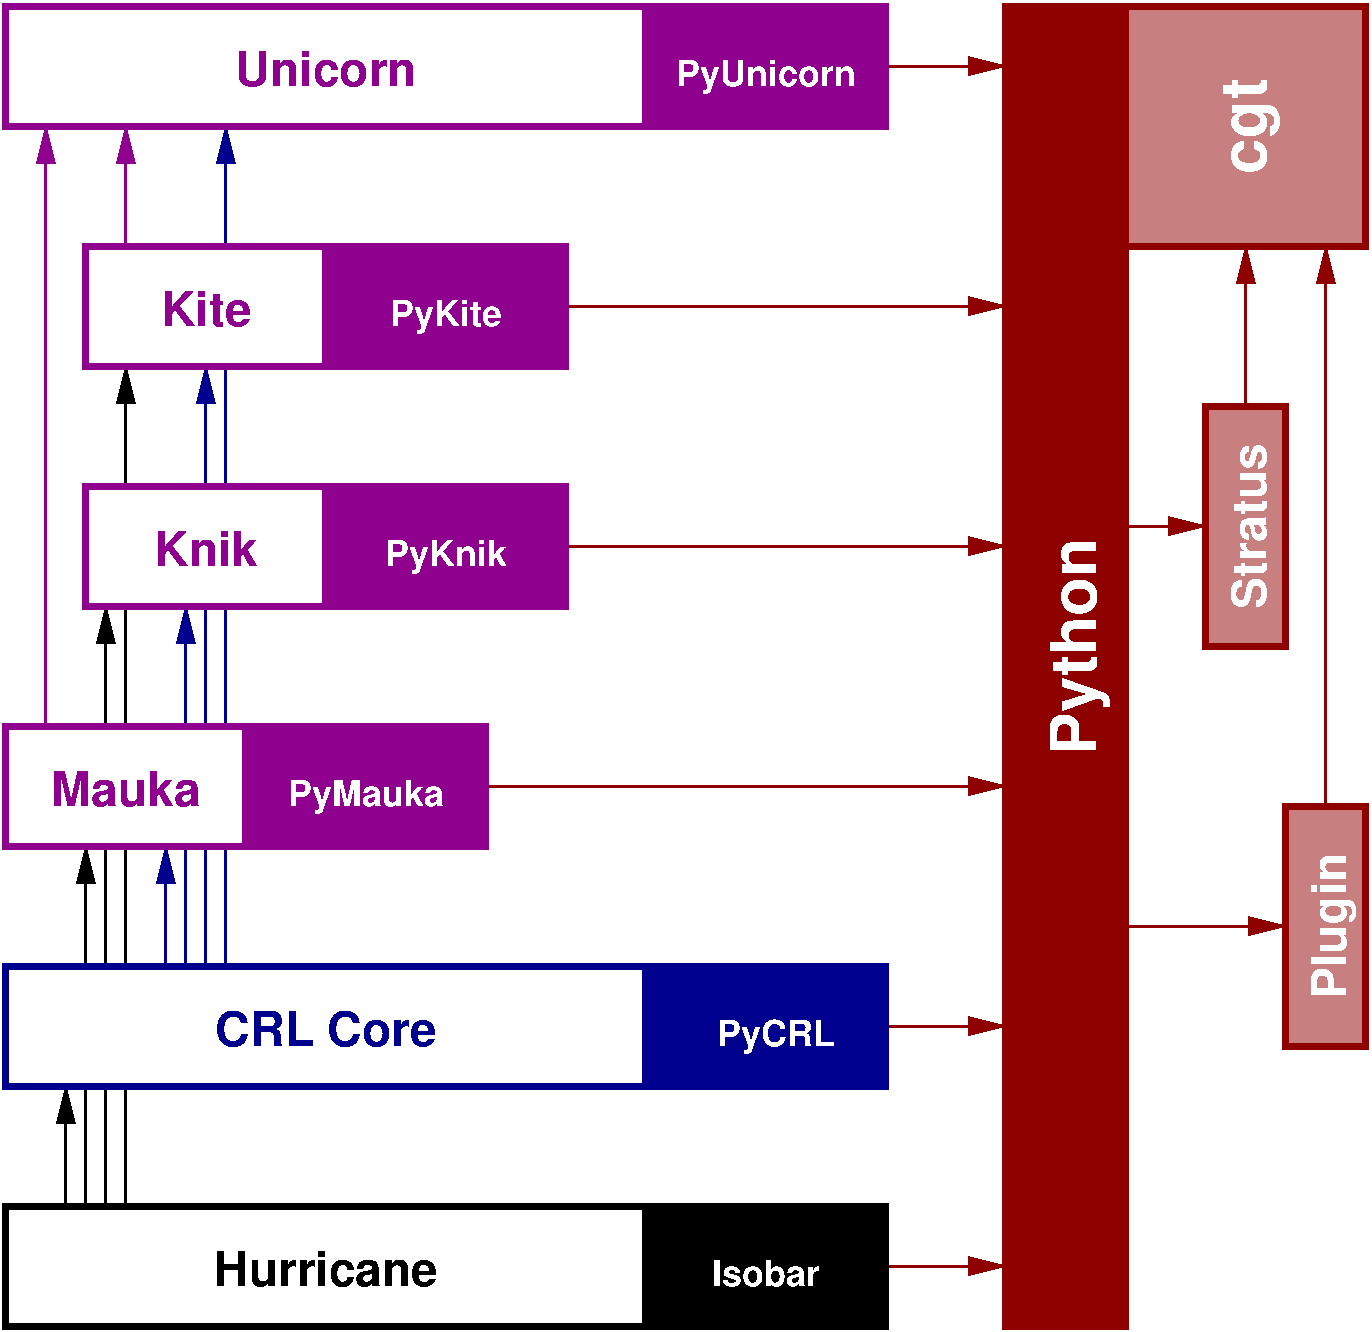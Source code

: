 #FIG 3.2  Produced by xfig version 3.2.5a
Landscape
Center
Inches
Letter  
70.00
Single
-2
1200 2
2 2 0 4 8 8 60 -1 41 0.000 0 0 -1 0 0 5
	 9000 6000 10800 6000 10800 6900 9000 6900 9000 6000
2 2 0 4 8 7 60 -1 20 0.000 0 0 -1 0 0 5
	 4200 6000 9000 6000 9000 6900 4200 6900 4200 6000
2 1 0 2 21 7 70 -1 -1 0.000 0 0 -1 1 0 2
	1 1 2.00 120.00 240.00
	 4500 4200 4500 -300
2 1 0 2 21 7 70 -1 -1 0.000 0 0 -1 1 0 2
	1 1 2.00 120.00 240.00
	 5100 600 5100 -300
2 1 0 2 8 7 70 -1 -1 0.000 0 0 -1 1 0 2
	1 1 2.00 120.00 240.00
	 5400 6000 5400 5100
2 1 0 2 8 7 70 -1 -1 0.000 0 0 -1 1 0 2
	1 1 2.00 120.00 240.00
	 5550 6000 5550 3300
2 1 0 2 0 7 70 -1 -1 0.000 0 0 -1 1 0 2
	1 1 2.00 120.00 240.00
	 4800 7800 4800 5100
2 1 0 2 0 7 70 -1 -1 0.000 0 0 -1 1 0 2
	1 1 2.00 120.00 240.00
	 4650 7800 4650 6900
2 1 0 2 18 5 70 -1 -1 0.000 0 0 -1 1 0 2
	1 1 2.00 120.00 240.00
	 10800 8250 11700 8250
2 1 0 2 18 5 70 -1 -1 0.000 0 0 -1 1 0 2
	1 1 2.00 120.00 240.00
	 10800 6450 11700 6450
2 1 0 2 18 5 70 -1 -1 0.000 0 0 -1 1 0 2
	1 1 2.00 120.00 240.00
	 7800 4650 11700 4650
2 1 0 2 18 5 70 -1 -1 0.000 0 0 -1 1 0 2
	1 1 2.00 120.00 240.00
	 8400 2850 11700 2850
2 1 0 2 18 5 70 -1 -1 0.000 0 0 -1 1 0 2
	1 1 2.00 120.00 240.00
	 8400 1050 11700 1050
2 1 0 2 18 5 70 -1 -1 0.000 0 0 -1 1 0 2
	1 1 2.00 120.00 240.00
	 10800 -750 11700 -750
2 1 0 2 18 5 70 -1 -1 0.000 0 0 -1 1 0 2
	1 1 2.00 120.00 240.00
	 12600 5700 13800 5700
2 1 0 2 18 5 70 -1 -1 0.000 0 0 -1 1 0 2
	1 1 2.00 120.00 240.00
	 12600 2700 13200 2700
2 1 0 2 18 5 70 -1 -1 0.000 0 0 -1 1 0 2
	1 1 2.00 120.00 240.00
	 13500 1800 13500 600
2 1 0 2 18 5 70 -1 -1 0.000 0 0 -1 1 0 2
	1 1 2.00 120.00 240.00
	 14100 4800 14100 600
2 2 0 4 21 21 60 -1 41 0.000 0 0 -1 0 0 5
	 9000 -1200 10800 -1200 10800 -300 9000 -300 9000 -1200
2 2 0 4 21 7 60 -1 20 0.000 0 0 -1 0 0 5
	 4200 -1200 9000 -1200 9000 -300 4200 -300 4200 -1200
2 2 0 4 21 7 60 -1 20 0.000 0 0 -1 0 0 5
	 4800 600 6600 600 6600 1500 4800 1500 4800 600
2 2 0 4 21 21 60 -1 41 0.000 0 0 -1 0 0 5
	 6600 600 8400 600 8400 1500 6600 1500 6600 600
2 2 0 4 21 7 60 -1 20 0.000 0 0 -1 0 0 5
	 4800 2400 6600 2400 6600 3300 4800 3300 4800 2400
2 2 0 4 21 21 60 -1 41 0.000 0 0 -1 0 0 5
	 6600 2400 8400 2400 8400 3300 6600 3300 6600 2400
2 2 0 4 21 7 60 -1 20 0.000 0 0 -1 0 0 5
	 4200 4200 6000 4200 6000 5100 4200 5100 4200 4200
2 2 0 4 21 21 60 -1 41 0.000 0 0 -1 0 0 5
	 6000 4200 7800 4200 7800 5100 6000 5100 6000 4200
2 2 0 4 0 7 60 -1 20 0.000 0 0 -1 0 0 5
	 4200 7800 9000 7800 9000 8700 4200 8700 4200 7800
2 2 0 4 0 7 60 -1 0 0.000 0 0 -1 0 0 5
	 9000 7800 10800 7800 10800 8700 9000 8700 9000 7800
2 2 0 4 18 18 60 -1 20 0.000 0 0 -1 0 0 5
	 11700 -1200 12600 -1200 12600 8700 11700 8700 11700 -1200
2 2 0 4 18 18 70 -1 30 0.000 0 0 -1 0 0 5
	 13800 4800 14400 4800 14400 6600 13800 6600 13800 4800
2 1 0 2 0 7 70 -1 -1 0.000 0 0 -1 1 0 2
	1 1 2.00 120.00 240.00
	 5100 7800 5100 1500
2 1 0 2 8 7 70 -1 -1 0.000 0 0 -1 1 0 2
	1 1 2.00 120.00 240.00
	 5850 6000 5850 -300
2 2 0 4 18 18 70 -1 30 0.000 0 0 -1 0 0 5
	 13200 1800 13800 1800 13800 3600 13200 3600 13200 1800
2 1 0 2 8 7 70 -1 -1 0.000 0 0 -1 1 0 2
	1 1 2.00 120.00 240.00
	 5700 6000 5700 1500
2 1 0 2 0 7 70 -1 -1 0.000 0 0 -1 1 0 2
	1 1 2.00 120.00 240.00
	 4950 7800 4950 3300
2 2 0 4 18 18 70 -1 30 0.000 0 0 -1 0 0 5
	 12600 -1200 14400 -1200 14400 600 12600 600 12600 -1200
4 1 8 50 -1 18 24 0.0000 4 300 1920 6600 6600 CRL Core\001
4 1 7 50 -1 18 18 0.0000 4 285 990 9975 6600 PyCRL\001
4 1 7 50 -1 18 32 1.5708 4 480 810 13650 -300 cgt\001
4 1 7 50 -1 18 18 0.0000 4 285 1500 9900 -600 PyUnicorn\001
4 1 21 50 -1 18 24 0.0000 4 300 1575 6600 -600 Unicorn\001
4 1 21 50 -1 18 24 0.0000 4 300 780 5700 1200 Kite\001
4 1 7 50 -1 18 18 0.0000 4 285 945 7500 1200 PyKite\001
4 1 21 50 -1 18 24 0.0000 4 300 900 5700 3000 Knik\001
4 1 7 50 -1 18 18 0.0000 4 285 1020 7500 3000 PyKnik\001
4 1 7 50 -1 18 18 0.0000 4 285 1290 6900 4800 PyMauka\001
4 1 21 50 -1 18 24 0.0000 4 300 1275 5100 4800 Mauka\001
4 1 7 50 -1 18 32 1.5708 4 510 1830 12375 3600 Python\001
4 1 7 50 -1 18 24 1.5708 4 300 1410 13650 2700 Stratus\001
4 1 7 50 -1 18 24 1.5708 4 390 1275 14250 5700 Plugin\001
4 1 0 50 -1 18 24 0.0000 4 300 1935 6600 8400 Hurricane\001
4 1 7 50 -1 18 18 0.0000 4 225 900 9900 8400 Isobar\001
